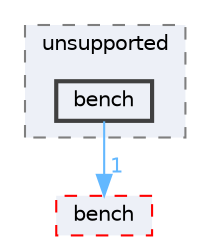 digraph "external/taskflow/3rd-party/eigen-3.3.7/unsupported/bench"
{
 // LATEX_PDF_SIZE
  bgcolor="transparent";
  edge [fontname=Helvetica,fontsize=10,labelfontname=Helvetica,labelfontsize=10];
  node [fontname=Helvetica,fontsize=10,shape=box,height=0.2,width=0.4];
  compound=true
  subgraph clusterdir_433b8db4572bc4fe5be144b7aa59565b {
    graph [ bgcolor="#edf0f7", pencolor="grey50", label="unsupported", fontname=Helvetica,fontsize=10 style="filled,dashed", URL="dir_433b8db4572bc4fe5be144b7aa59565b.html",tooltip=""]
  dir_13401f8fb1797de66715882fe4388c79 [label="bench", fillcolor="#edf0f7", color="grey25", style="filled,bold", URL="dir_13401f8fb1797de66715882fe4388c79.html",tooltip=""];
  }
  dir_07bfbcf48808e72ecbe6ce011f52ed5c [label="bench", fillcolor="#edf0f7", color="red", style="filled,dashed", URL="dir_07bfbcf48808e72ecbe6ce011f52ed5c.html",tooltip=""];
  dir_13401f8fb1797de66715882fe4388c79->dir_07bfbcf48808e72ecbe6ce011f52ed5c [headlabel="1", labeldistance=1.5 headhref="dir_000071_000070.html" href="dir_000071_000070.html" color="steelblue1" fontcolor="steelblue1"];
}
